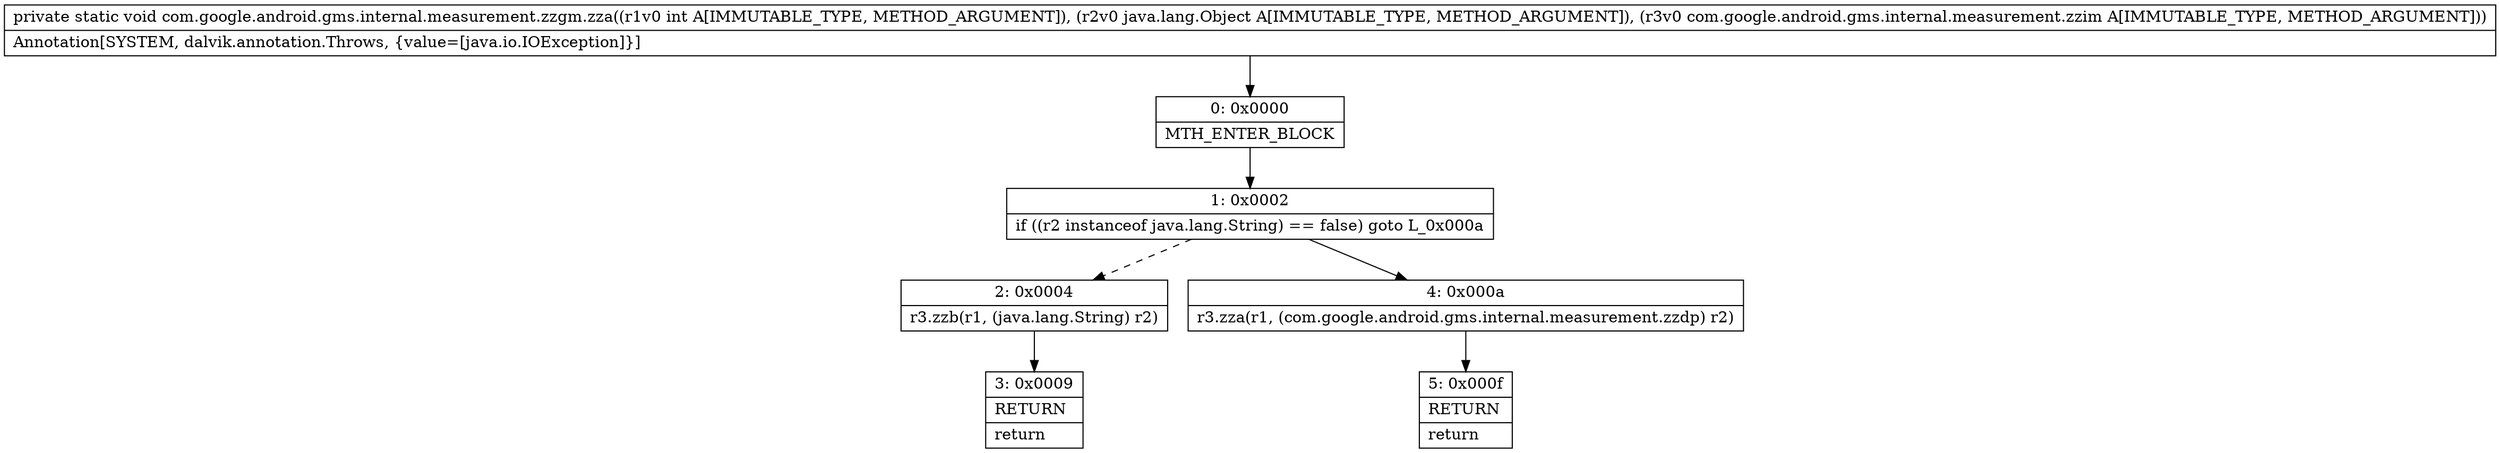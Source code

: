digraph "CFG forcom.google.android.gms.internal.measurement.zzgm.zza(ILjava\/lang\/Object;Lcom\/google\/android\/gms\/internal\/measurement\/zzim;)V" {
Node_0 [shape=record,label="{0\:\ 0x0000|MTH_ENTER_BLOCK\l}"];
Node_1 [shape=record,label="{1\:\ 0x0002|if ((r2 instanceof java.lang.String) == false) goto L_0x000a\l}"];
Node_2 [shape=record,label="{2\:\ 0x0004|r3.zzb(r1, (java.lang.String) r2)\l}"];
Node_3 [shape=record,label="{3\:\ 0x0009|RETURN\l|return\l}"];
Node_4 [shape=record,label="{4\:\ 0x000a|r3.zza(r1, (com.google.android.gms.internal.measurement.zzdp) r2)\l}"];
Node_5 [shape=record,label="{5\:\ 0x000f|RETURN\l|return\l}"];
MethodNode[shape=record,label="{private static void com.google.android.gms.internal.measurement.zzgm.zza((r1v0 int A[IMMUTABLE_TYPE, METHOD_ARGUMENT]), (r2v0 java.lang.Object A[IMMUTABLE_TYPE, METHOD_ARGUMENT]), (r3v0 com.google.android.gms.internal.measurement.zzim A[IMMUTABLE_TYPE, METHOD_ARGUMENT]))  | Annotation[SYSTEM, dalvik.annotation.Throws, \{value=[java.io.IOException]\}]\l}"];
MethodNode -> Node_0;
Node_0 -> Node_1;
Node_1 -> Node_2[style=dashed];
Node_1 -> Node_4;
Node_2 -> Node_3;
Node_4 -> Node_5;
}

